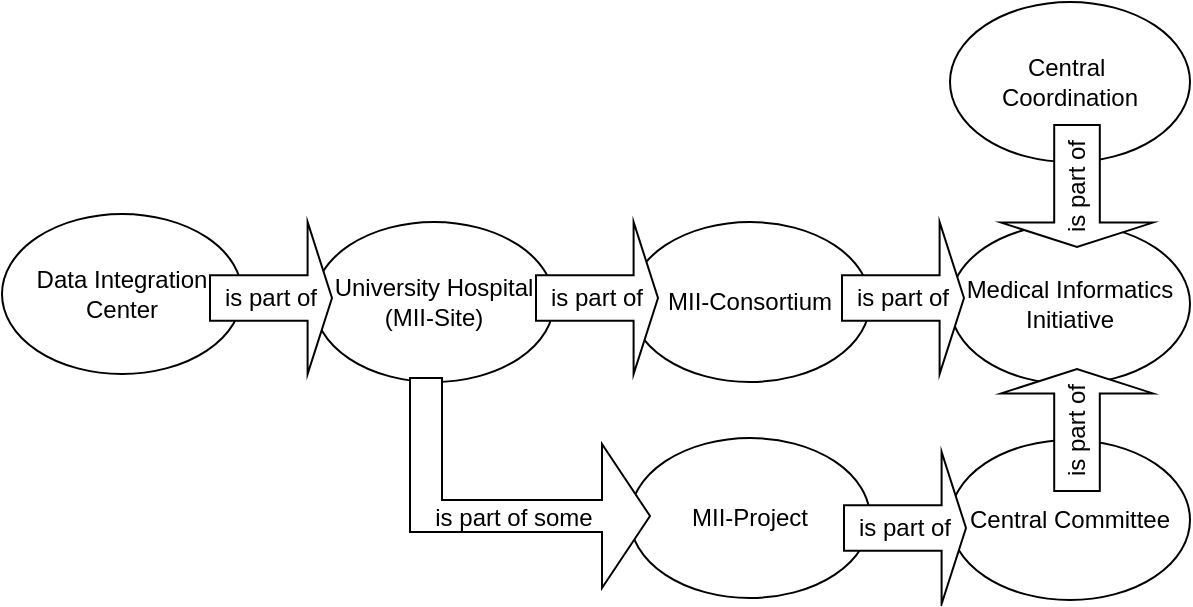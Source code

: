 <mxfile version="21.7.0" type="device">
  <diagram name="Page-1" id="b715kyDXN0QROkx_cVx-">
    <mxGraphModel dx="794" dy="453" grid="1" gridSize="10" guides="1" tooltips="1" connect="1" arrows="1" fold="1" page="1" pageScale="1" pageWidth="827" pageHeight="1169" math="0" shadow="0">
      <root>
        <mxCell id="0" />
        <mxCell id="1" parent="0" />
        <mxCell id="aMAIsoId0m1PGxjaE-vE-1" value="Data Integration Center" style="ellipse;whiteSpace=wrap;html=1;" vertex="1" parent="1">
          <mxGeometry x="86" y="146" width="120" height="80" as="geometry" />
        </mxCell>
        <mxCell id="aMAIsoId0m1PGxjaE-vE-3" value="&lt;div&gt;University Hospital&lt;/div&gt;&lt;div&gt;(MII-Site)&lt;br&gt;&lt;/div&gt;" style="ellipse;whiteSpace=wrap;html=1;" vertex="1" parent="1">
          <mxGeometry x="242" y="150" width="120" height="80" as="geometry" />
        </mxCell>
        <mxCell id="aMAIsoId0m1PGxjaE-vE-4" value="MII-Consortium" style="ellipse;whiteSpace=wrap;html=1;" vertex="1" parent="1">
          <mxGeometry x="400" y="150" width="120" height="80" as="geometry" />
        </mxCell>
        <mxCell id="aMAIsoId0m1PGxjaE-vE-5" value="Medical Informatics Initiative" style="ellipse;whiteSpace=wrap;html=1;" vertex="1" parent="1">
          <mxGeometry x="560" y="151" width="120" height="80" as="geometry" />
        </mxCell>
        <mxCell id="aMAIsoId0m1PGxjaE-vE-6" value="MII-Project" style="ellipse;whiteSpace=wrap;html=1;" vertex="1" parent="1">
          <mxGeometry x="400" y="258" width="120" height="80" as="geometry" />
        </mxCell>
        <mxCell id="aMAIsoId0m1PGxjaE-vE-7" value="Central Committee" style="ellipse;whiteSpace=wrap;html=1;" vertex="1" parent="1">
          <mxGeometry x="560" y="259" width="120" height="80" as="geometry" />
        </mxCell>
        <mxCell id="aMAIsoId0m1PGxjaE-vE-8" value="&lt;div&gt;Central&amp;nbsp;&lt;/div&gt;&lt;div&gt;Coordination&lt;/div&gt;" style="ellipse;whiteSpace=wrap;html=1;" vertex="1" parent="1">
          <mxGeometry x="560" y="40" width="120" height="80" as="geometry" />
        </mxCell>
        <mxCell id="aMAIsoId0m1PGxjaE-vE-10" value="is part of" style="shape=singleArrow;whiteSpace=wrap;html=1;" vertex="1" parent="1">
          <mxGeometry x="190" y="150" width="61" height="76" as="geometry" />
        </mxCell>
        <mxCell id="aMAIsoId0m1PGxjaE-vE-11" value="is part of" style="shape=singleArrow;whiteSpace=wrap;html=1;" vertex="1" parent="1">
          <mxGeometry x="353" y="150" width="61" height="76" as="geometry" />
        </mxCell>
        <mxCell id="aMAIsoId0m1PGxjaE-vE-12" value="is part of" style="shape=singleArrow;whiteSpace=wrap;html=1;" vertex="1" parent="1">
          <mxGeometry x="506" y="150" width="61" height="76" as="geometry" />
        </mxCell>
        <mxCell id="aMAIsoId0m1PGxjaE-vE-13" value="is part of" style="shape=singleArrow;whiteSpace=wrap;html=1;" vertex="1" parent="1">
          <mxGeometry x="507" y="265" width="61" height="76" as="geometry" />
        </mxCell>
        <mxCell id="aMAIsoId0m1PGxjaE-vE-15" value="" style="html=1;shadow=0;dashed=0;align=center;verticalAlign=middle;shape=mxgraph.arrows2.bendArrow;dy=8;dx=24;notch=0;arrowHead=72;rounded=0;flipH=0;flipV=1;" vertex="1" parent="1">
          <mxGeometry x="290" y="228" width="120" height="105" as="geometry" />
        </mxCell>
        <mxCell id="aMAIsoId0m1PGxjaE-vE-17" value="is part of some" style="text;html=1;strokeColor=none;fillColor=none;align=center;verticalAlign=middle;whiteSpace=wrap;rounded=0;" vertex="1" parent="1">
          <mxGeometry x="287" y="283" width="110" height="30" as="geometry" />
        </mxCell>
        <mxCell id="aMAIsoId0m1PGxjaE-vE-18" value="is part of" style="shape=singleArrow;whiteSpace=wrap;html=1;rotation=270;" vertex="1" parent="1">
          <mxGeometry x="593" y="216" width="61" height="76" as="geometry" />
        </mxCell>
        <mxCell id="aMAIsoId0m1PGxjaE-vE-19" value="is part of" style="shape=singleArrow;whiteSpace=wrap;html=1;rotation=270;flipV=1;flipH=1;" vertex="1" parent="1">
          <mxGeometry x="593" y="94" width="61" height="76" as="geometry" />
        </mxCell>
      </root>
    </mxGraphModel>
  </diagram>
</mxfile>
